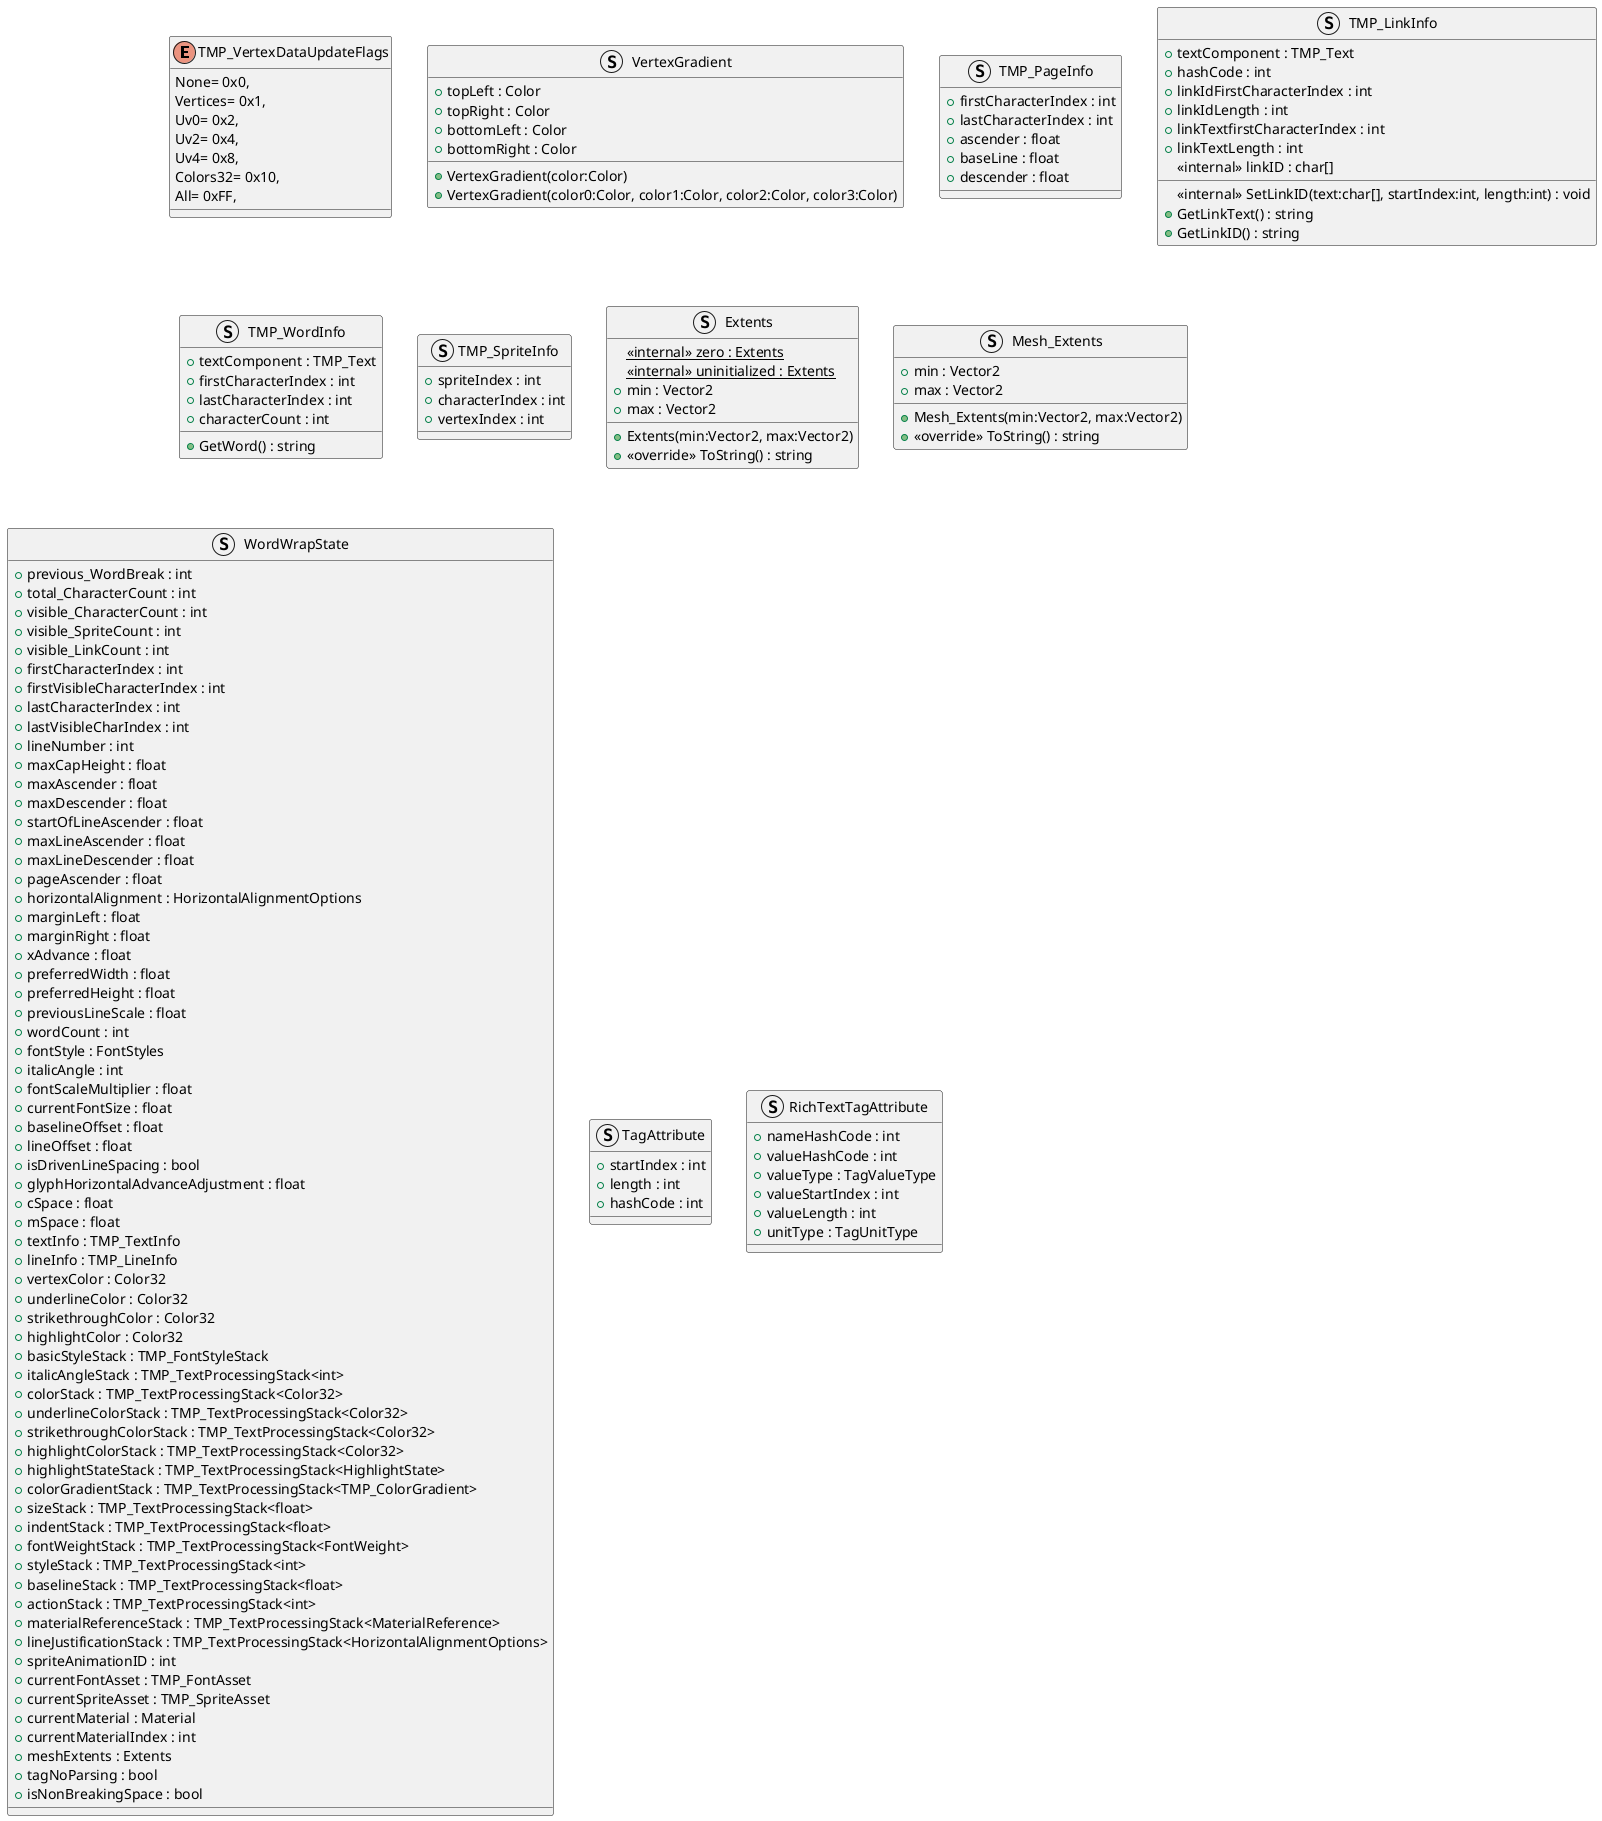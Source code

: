 @startuml
enum TMP_VertexDataUpdateFlags {
    None= 0x0,
    Vertices= 0x1,
    Uv0= 0x2,
    Uv2= 0x4,
    Uv4= 0x8,
    Colors32= 0x10,
    All= 0xFF,
}
struct VertexGradient {
    + topLeft : Color
    + topRight : Color
    + bottomLeft : Color
    + bottomRight : Color
    + VertexGradient(color:Color)
    + VertexGradient(color0:Color, color1:Color, color2:Color, color3:Color)
}
struct TMP_PageInfo {
    + firstCharacterIndex : int
    + lastCharacterIndex : int
    + ascender : float
    + baseLine : float
    + descender : float
}
struct TMP_LinkInfo {
    + textComponent : TMP_Text
    + hashCode : int
    + linkIdFirstCharacterIndex : int
    + linkIdLength : int
    + linkTextfirstCharacterIndex : int
    + linkTextLength : int
    <<internal>> linkID : char[]
    <<internal>> SetLinkID(text:char[], startIndex:int, length:int) : void
    + GetLinkText() : string
    + GetLinkID() : string
}
struct TMP_WordInfo {
    + textComponent : TMP_Text
    + firstCharacterIndex : int
    + lastCharacterIndex : int
    + characterCount : int
    + GetWord() : string
}
struct TMP_SpriteInfo {
    + spriteIndex : int
    + characterIndex : int
    + vertexIndex : int
}
struct Extents {
    <<internal>> {static} zero : Extents
    <<internal>> {static} uninitialized : Extents
    + min : Vector2
    + max : Vector2
    + Extents(min:Vector2, max:Vector2)
    + <<override>> ToString() : string
}
struct Mesh_Extents {
    + min : Vector2
    + max : Vector2
    + Mesh_Extents(min:Vector2, max:Vector2)
    + <<override>> ToString() : string
}
struct WordWrapState {
    + previous_WordBreak : int
    + total_CharacterCount : int
    + visible_CharacterCount : int
    + visible_SpriteCount : int
    + visible_LinkCount : int
    + firstCharacterIndex : int
    + firstVisibleCharacterIndex : int
    + lastCharacterIndex : int
    + lastVisibleCharIndex : int
    + lineNumber : int
    + maxCapHeight : float
    + maxAscender : float
    + maxDescender : float
    + startOfLineAscender : float
    + maxLineAscender : float
    + maxLineDescender : float
    + pageAscender : float
    + horizontalAlignment : HorizontalAlignmentOptions
    + marginLeft : float
    + marginRight : float
    + xAdvance : float
    + preferredWidth : float
    + preferredHeight : float
    + previousLineScale : float
    + wordCount : int
    + fontStyle : FontStyles
    + italicAngle : int
    + fontScaleMultiplier : float
    + currentFontSize : float
    + baselineOffset : float
    + lineOffset : float
    + isDrivenLineSpacing : bool
    + glyphHorizontalAdvanceAdjustment : float
    + cSpace : float
    + mSpace : float
    + textInfo : TMP_TextInfo
    + lineInfo : TMP_LineInfo
    + vertexColor : Color32
    + underlineColor : Color32
    + strikethroughColor : Color32
    + highlightColor : Color32
    + basicStyleStack : TMP_FontStyleStack
    + italicAngleStack : TMP_TextProcessingStack<int>
    + colorStack : TMP_TextProcessingStack<Color32>
    + underlineColorStack : TMP_TextProcessingStack<Color32>
    + strikethroughColorStack : TMP_TextProcessingStack<Color32>
    + highlightColorStack : TMP_TextProcessingStack<Color32>
    + highlightStateStack : TMP_TextProcessingStack<HighlightState>
    + colorGradientStack : TMP_TextProcessingStack<TMP_ColorGradient>
    + sizeStack : TMP_TextProcessingStack<float>
    + indentStack : TMP_TextProcessingStack<float>
    + fontWeightStack : TMP_TextProcessingStack<FontWeight>
    + styleStack : TMP_TextProcessingStack<int>
    + baselineStack : TMP_TextProcessingStack<float>
    + actionStack : TMP_TextProcessingStack<int>
    + materialReferenceStack : TMP_TextProcessingStack<MaterialReference>
    + lineJustificationStack : TMP_TextProcessingStack<HorizontalAlignmentOptions>
    + spriteAnimationID : int
    + currentFontAsset : TMP_FontAsset
    + currentSpriteAsset : TMP_SpriteAsset
    + currentMaterial : Material
    + currentMaterialIndex : int
    + meshExtents : Extents
    + tagNoParsing : bool
    + isNonBreakingSpace : bool
}
struct TagAttribute {
    + startIndex : int
    + length : int
    + hashCode : int
}
struct RichTextTagAttribute {
    + nameHashCode : int
    + valueHashCode : int
    + valueType : TagValueType
    + valueStartIndex : int
    + valueLength : int
    + unitType : TagUnitType
}
@enduml
